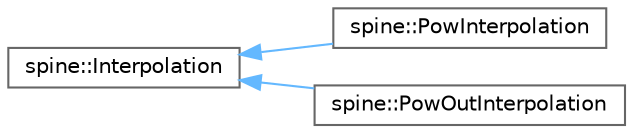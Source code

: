 digraph "类继承关系图"
{
 // LATEX_PDF_SIZE
  bgcolor="transparent";
  edge [fontname=Helvetica,fontsize=10,labelfontname=Helvetica,labelfontsize=10];
  node [fontname=Helvetica,fontsize=10,shape=box,height=0.2,width=0.4];
  rankdir="LR";
  Node0 [id="Node000000",label="spine::Interpolation",height=0.2,width=0.4,color="grey40", fillcolor="white", style="filled",URL="$structspine_1_1_interpolation.html",tooltip=" "];
  Node0 -> Node1 [id="edge6507_Node000000_Node000001",dir="back",color="steelblue1",style="solid",tooltip=" "];
  Node1 [id="Node000001",label="spine::PowInterpolation",height=0.2,width=0.4,color="grey40", fillcolor="white", style="filled",URL="$structspine_1_1_pow_interpolation.html",tooltip=" "];
  Node0 -> Node2 [id="edge6508_Node000000_Node000002",dir="back",color="steelblue1",style="solid",tooltip=" "];
  Node2 [id="Node000002",label="spine::PowOutInterpolation",height=0.2,width=0.4,color="grey40", fillcolor="white", style="filled",URL="$structspine_1_1_pow_out_interpolation.html",tooltip=" "];
}
